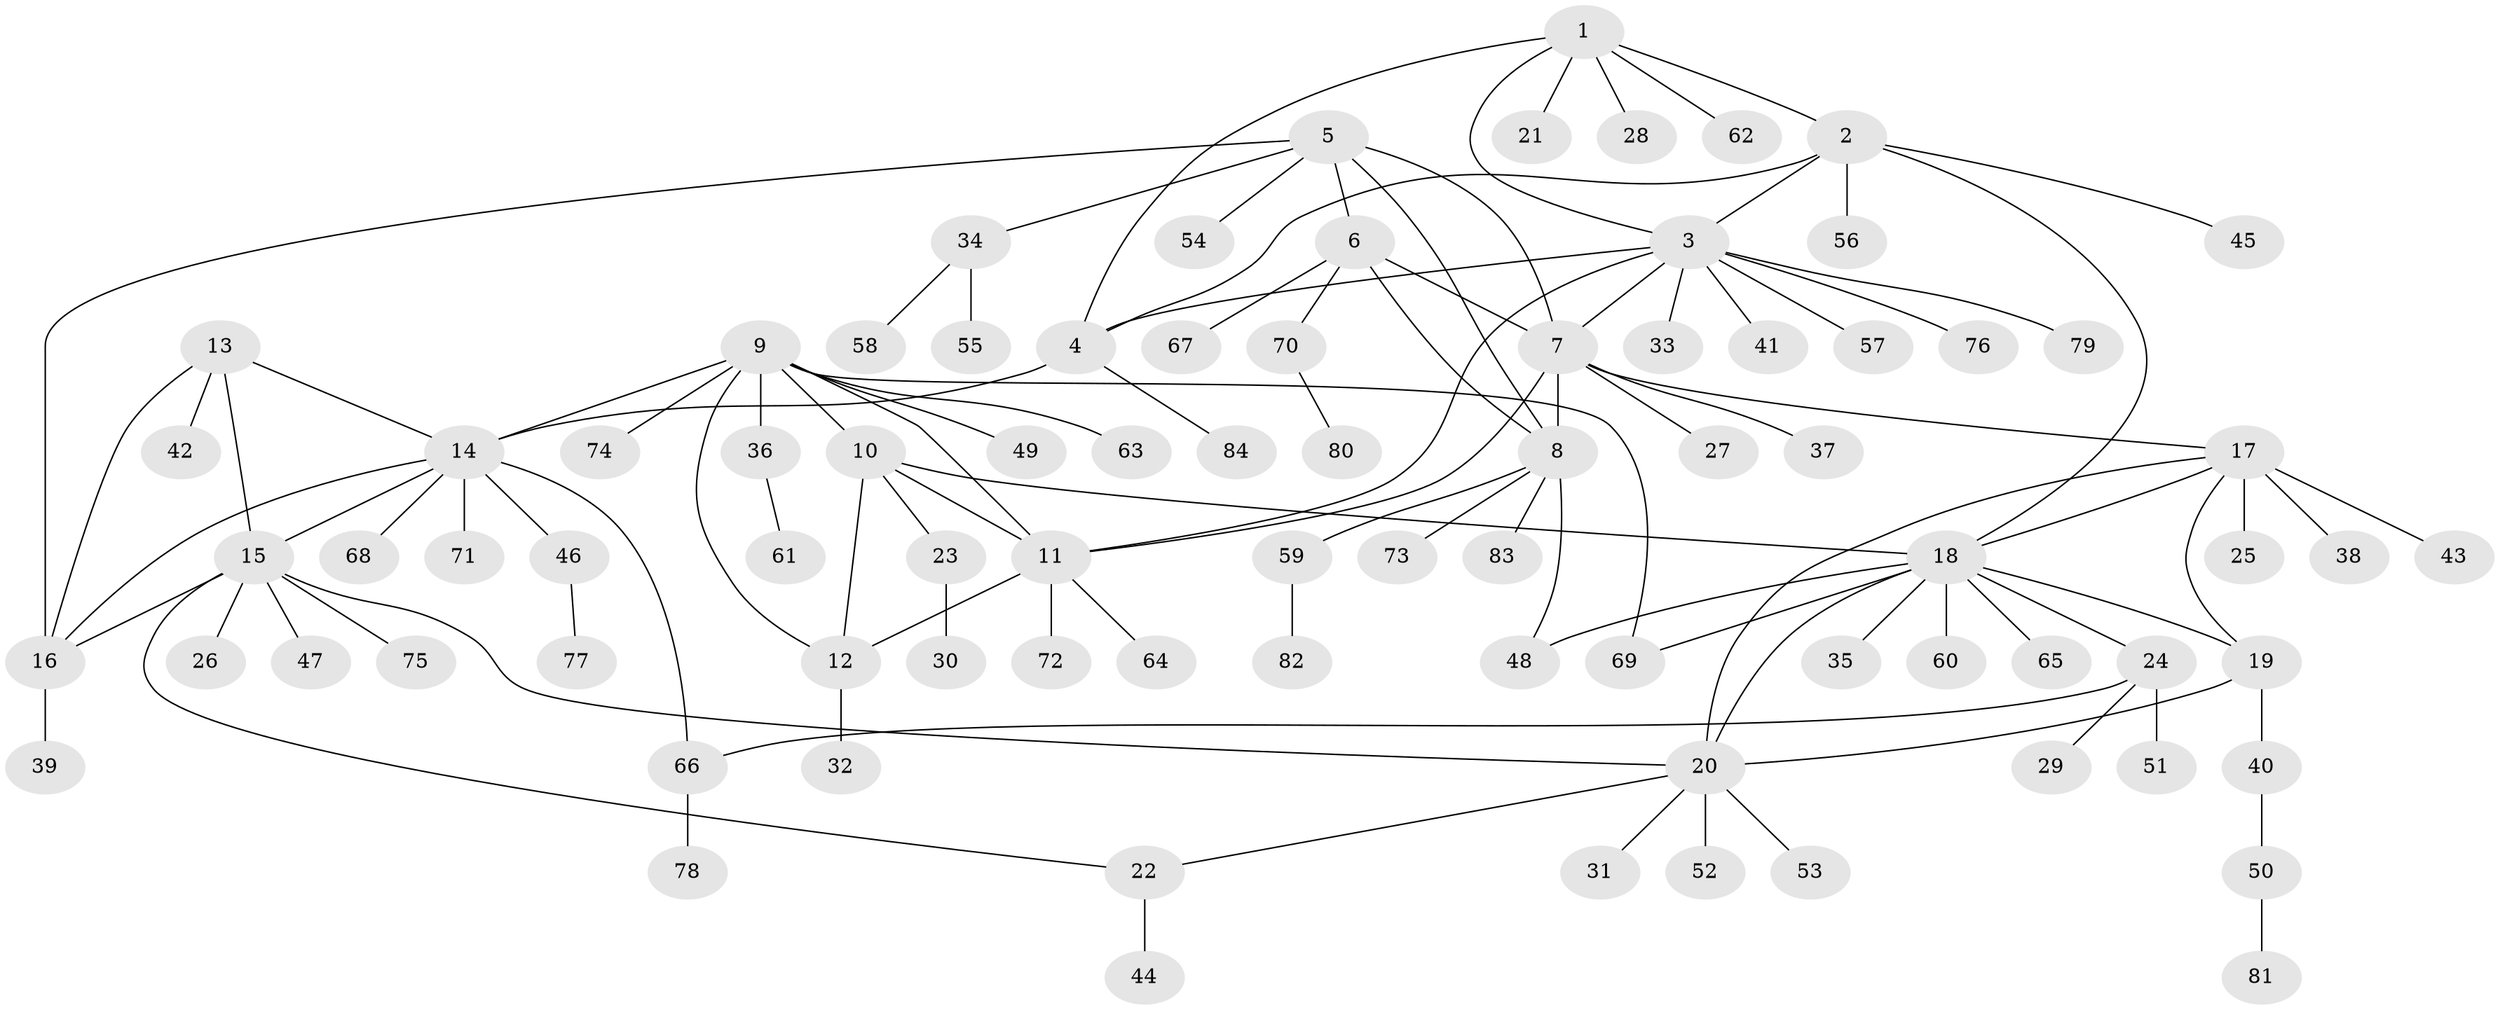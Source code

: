 // Generated by graph-tools (version 1.1) at 2025/11/02/27/25 16:11:36]
// undirected, 84 vertices, 108 edges
graph export_dot {
graph [start="1"]
  node [color=gray90,style=filled];
  1;
  2;
  3;
  4;
  5;
  6;
  7;
  8;
  9;
  10;
  11;
  12;
  13;
  14;
  15;
  16;
  17;
  18;
  19;
  20;
  21;
  22;
  23;
  24;
  25;
  26;
  27;
  28;
  29;
  30;
  31;
  32;
  33;
  34;
  35;
  36;
  37;
  38;
  39;
  40;
  41;
  42;
  43;
  44;
  45;
  46;
  47;
  48;
  49;
  50;
  51;
  52;
  53;
  54;
  55;
  56;
  57;
  58;
  59;
  60;
  61;
  62;
  63;
  64;
  65;
  66;
  67;
  68;
  69;
  70;
  71;
  72;
  73;
  74;
  75;
  76;
  77;
  78;
  79;
  80;
  81;
  82;
  83;
  84;
  1 -- 2;
  1 -- 3;
  1 -- 4;
  1 -- 21;
  1 -- 28;
  1 -- 62;
  2 -- 3;
  2 -- 4;
  2 -- 18;
  2 -- 45;
  2 -- 56;
  3 -- 4;
  3 -- 7;
  3 -- 11;
  3 -- 33;
  3 -- 41;
  3 -- 57;
  3 -- 76;
  3 -- 79;
  4 -- 14;
  4 -- 84;
  5 -- 6;
  5 -- 7;
  5 -- 8;
  5 -- 16;
  5 -- 34;
  5 -- 54;
  6 -- 7;
  6 -- 8;
  6 -- 67;
  6 -- 70;
  7 -- 8;
  7 -- 11;
  7 -- 17;
  7 -- 27;
  7 -- 37;
  8 -- 48;
  8 -- 59;
  8 -- 73;
  8 -- 83;
  9 -- 10;
  9 -- 11;
  9 -- 12;
  9 -- 14;
  9 -- 36;
  9 -- 49;
  9 -- 63;
  9 -- 69;
  9 -- 74;
  10 -- 11;
  10 -- 12;
  10 -- 18;
  10 -- 23;
  11 -- 12;
  11 -- 64;
  11 -- 72;
  12 -- 32;
  13 -- 14;
  13 -- 15;
  13 -- 16;
  13 -- 42;
  14 -- 15;
  14 -- 16;
  14 -- 46;
  14 -- 66;
  14 -- 68;
  14 -- 71;
  15 -- 16;
  15 -- 20;
  15 -- 22;
  15 -- 26;
  15 -- 47;
  15 -- 75;
  16 -- 39;
  17 -- 18;
  17 -- 19;
  17 -- 20;
  17 -- 25;
  17 -- 38;
  17 -- 43;
  18 -- 19;
  18 -- 20;
  18 -- 24;
  18 -- 35;
  18 -- 48;
  18 -- 60;
  18 -- 65;
  18 -- 69;
  19 -- 20;
  19 -- 40;
  20 -- 22;
  20 -- 31;
  20 -- 52;
  20 -- 53;
  22 -- 44;
  23 -- 30;
  24 -- 29;
  24 -- 51;
  24 -- 66;
  34 -- 55;
  34 -- 58;
  36 -- 61;
  40 -- 50;
  46 -- 77;
  50 -- 81;
  59 -- 82;
  66 -- 78;
  70 -- 80;
}
